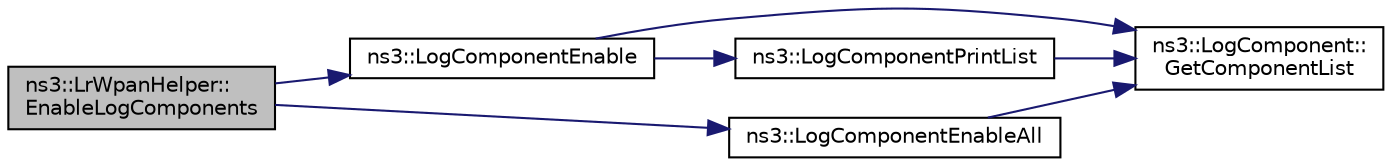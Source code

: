digraph "ns3::LrWpanHelper::EnableLogComponents"
{
 // LATEX_PDF_SIZE
  edge [fontname="Helvetica",fontsize="10",labelfontname="Helvetica",labelfontsize="10"];
  node [fontname="Helvetica",fontsize="10",shape=record];
  rankdir="LR";
  Node1 [label="ns3::LrWpanHelper::\lEnableLogComponents",height=0.2,width=0.4,color="black", fillcolor="grey75", style="filled", fontcolor="black",tooltip="Helper to enable all LrWpan log components with one statement."];
  Node1 -> Node2 [color="midnightblue",fontsize="10",style="solid",fontname="Helvetica"];
  Node2 [label="ns3::LogComponentEnable",height=0.2,width=0.4,color="black", fillcolor="white", style="filled",URL="$namespacens3.html#adc4ef4f00bb2f5f4edae67fc3bc27f20",tooltip="Enable the logging output associated with that log component."];
  Node2 -> Node3 [color="midnightblue",fontsize="10",style="solid",fontname="Helvetica"];
  Node3 [label="ns3::LogComponent::\lGetComponentList",height=0.2,width=0.4,color="black", fillcolor="white", style="filled",URL="$classns3_1_1_log_component.html#a63eb2c0fd93c30f9081443c2fd4bffe9",tooltip="Get the list of LogComponnents."];
  Node2 -> Node4 [color="midnightblue",fontsize="10",style="solid",fontname="Helvetica"];
  Node4 [label="ns3::LogComponentPrintList",height=0.2,width=0.4,color="black", fillcolor="white", style="filled",URL="$namespacens3.html#a5252703c3f8260fd6dc609f1b276e57c",tooltip="Print the list of logging messages available."];
  Node4 -> Node3 [color="midnightblue",fontsize="10",style="solid",fontname="Helvetica"];
  Node1 -> Node5 [color="midnightblue",fontsize="10",style="solid",fontname="Helvetica"];
  Node5 [label="ns3::LogComponentEnableAll",height=0.2,width=0.4,color="black", fillcolor="white", style="filled",URL="$namespacens3.html#aef610a7dcaaa6c20499283526b538582",tooltip="Enable the logging output for all registered log components."];
  Node5 -> Node3 [color="midnightblue",fontsize="10",style="solid",fontname="Helvetica"];
}
